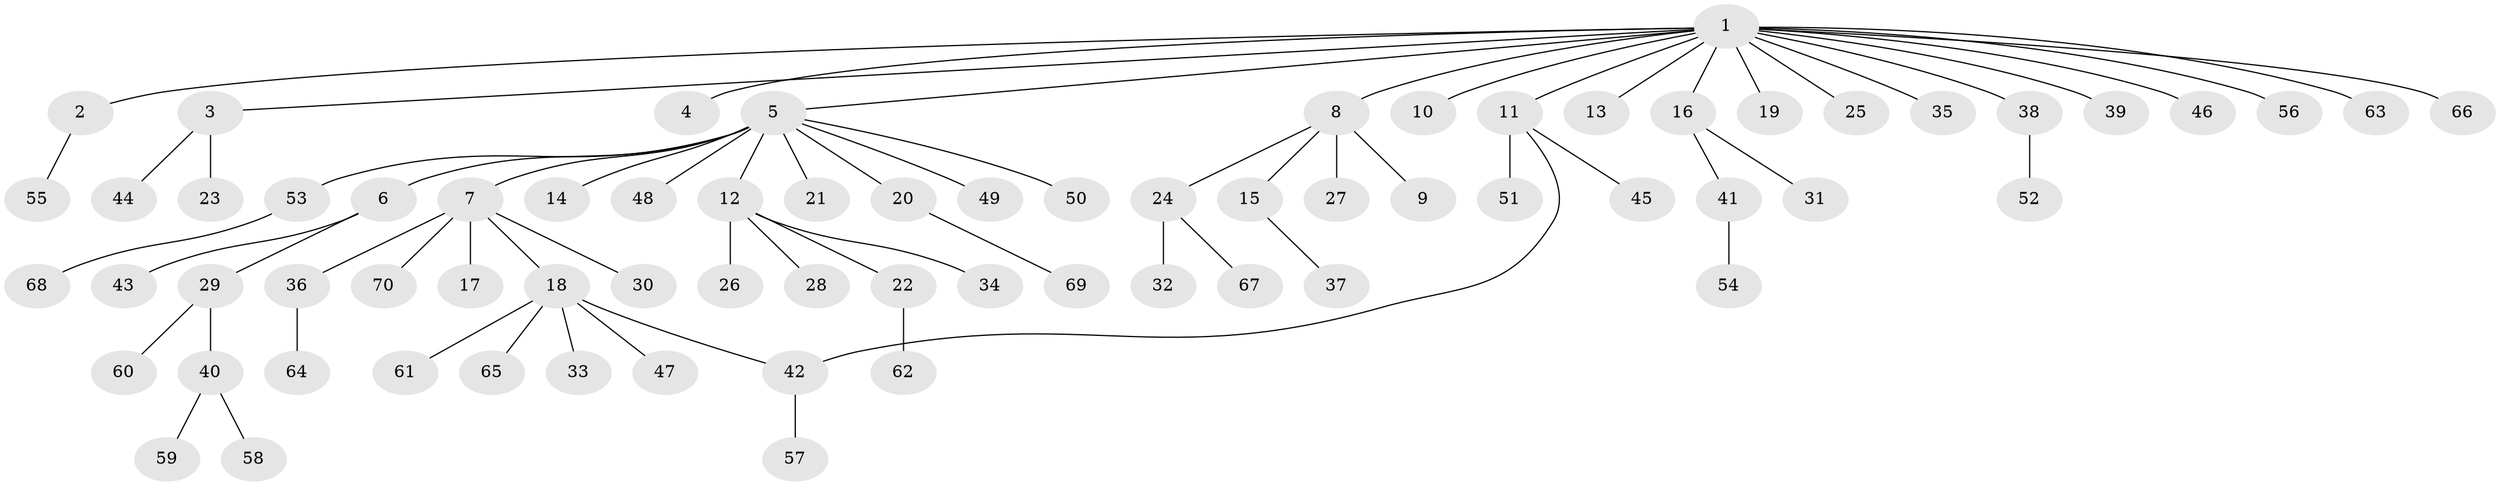 // coarse degree distribution, {17: 0.0196078431372549, 2: 0.1568627450980392, 1: 0.7058823529411765, 10: 0.0196078431372549, 5: 0.0196078431372549, 4: 0.0392156862745098, 3: 0.0196078431372549, 7: 0.0196078431372549}
// Generated by graph-tools (version 1.1) at 2025/51/02/27/25 19:51:57]
// undirected, 70 vertices, 70 edges
graph export_dot {
graph [start="1"]
  node [color=gray90,style=filled];
  1;
  2;
  3;
  4;
  5;
  6;
  7;
  8;
  9;
  10;
  11;
  12;
  13;
  14;
  15;
  16;
  17;
  18;
  19;
  20;
  21;
  22;
  23;
  24;
  25;
  26;
  27;
  28;
  29;
  30;
  31;
  32;
  33;
  34;
  35;
  36;
  37;
  38;
  39;
  40;
  41;
  42;
  43;
  44;
  45;
  46;
  47;
  48;
  49;
  50;
  51;
  52;
  53;
  54;
  55;
  56;
  57;
  58;
  59;
  60;
  61;
  62;
  63;
  64;
  65;
  66;
  67;
  68;
  69;
  70;
  1 -- 2;
  1 -- 3;
  1 -- 4;
  1 -- 5;
  1 -- 8;
  1 -- 10;
  1 -- 11;
  1 -- 13;
  1 -- 16;
  1 -- 19;
  1 -- 25;
  1 -- 35;
  1 -- 38;
  1 -- 39;
  1 -- 46;
  1 -- 56;
  1 -- 63;
  1 -- 66;
  2 -- 55;
  3 -- 23;
  3 -- 44;
  5 -- 6;
  5 -- 7;
  5 -- 12;
  5 -- 14;
  5 -- 20;
  5 -- 21;
  5 -- 48;
  5 -- 49;
  5 -- 50;
  5 -- 53;
  6 -- 29;
  6 -- 43;
  7 -- 17;
  7 -- 18;
  7 -- 30;
  7 -- 36;
  7 -- 70;
  8 -- 9;
  8 -- 15;
  8 -- 24;
  8 -- 27;
  11 -- 42;
  11 -- 45;
  11 -- 51;
  12 -- 22;
  12 -- 26;
  12 -- 28;
  12 -- 34;
  15 -- 37;
  16 -- 31;
  16 -- 41;
  18 -- 33;
  18 -- 42;
  18 -- 47;
  18 -- 61;
  18 -- 65;
  20 -- 69;
  22 -- 62;
  24 -- 32;
  24 -- 67;
  29 -- 40;
  29 -- 60;
  36 -- 64;
  38 -- 52;
  40 -- 58;
  40 -- 59;
  41 -- 54;
  42 -- 57;
  53 -- 68;
}
